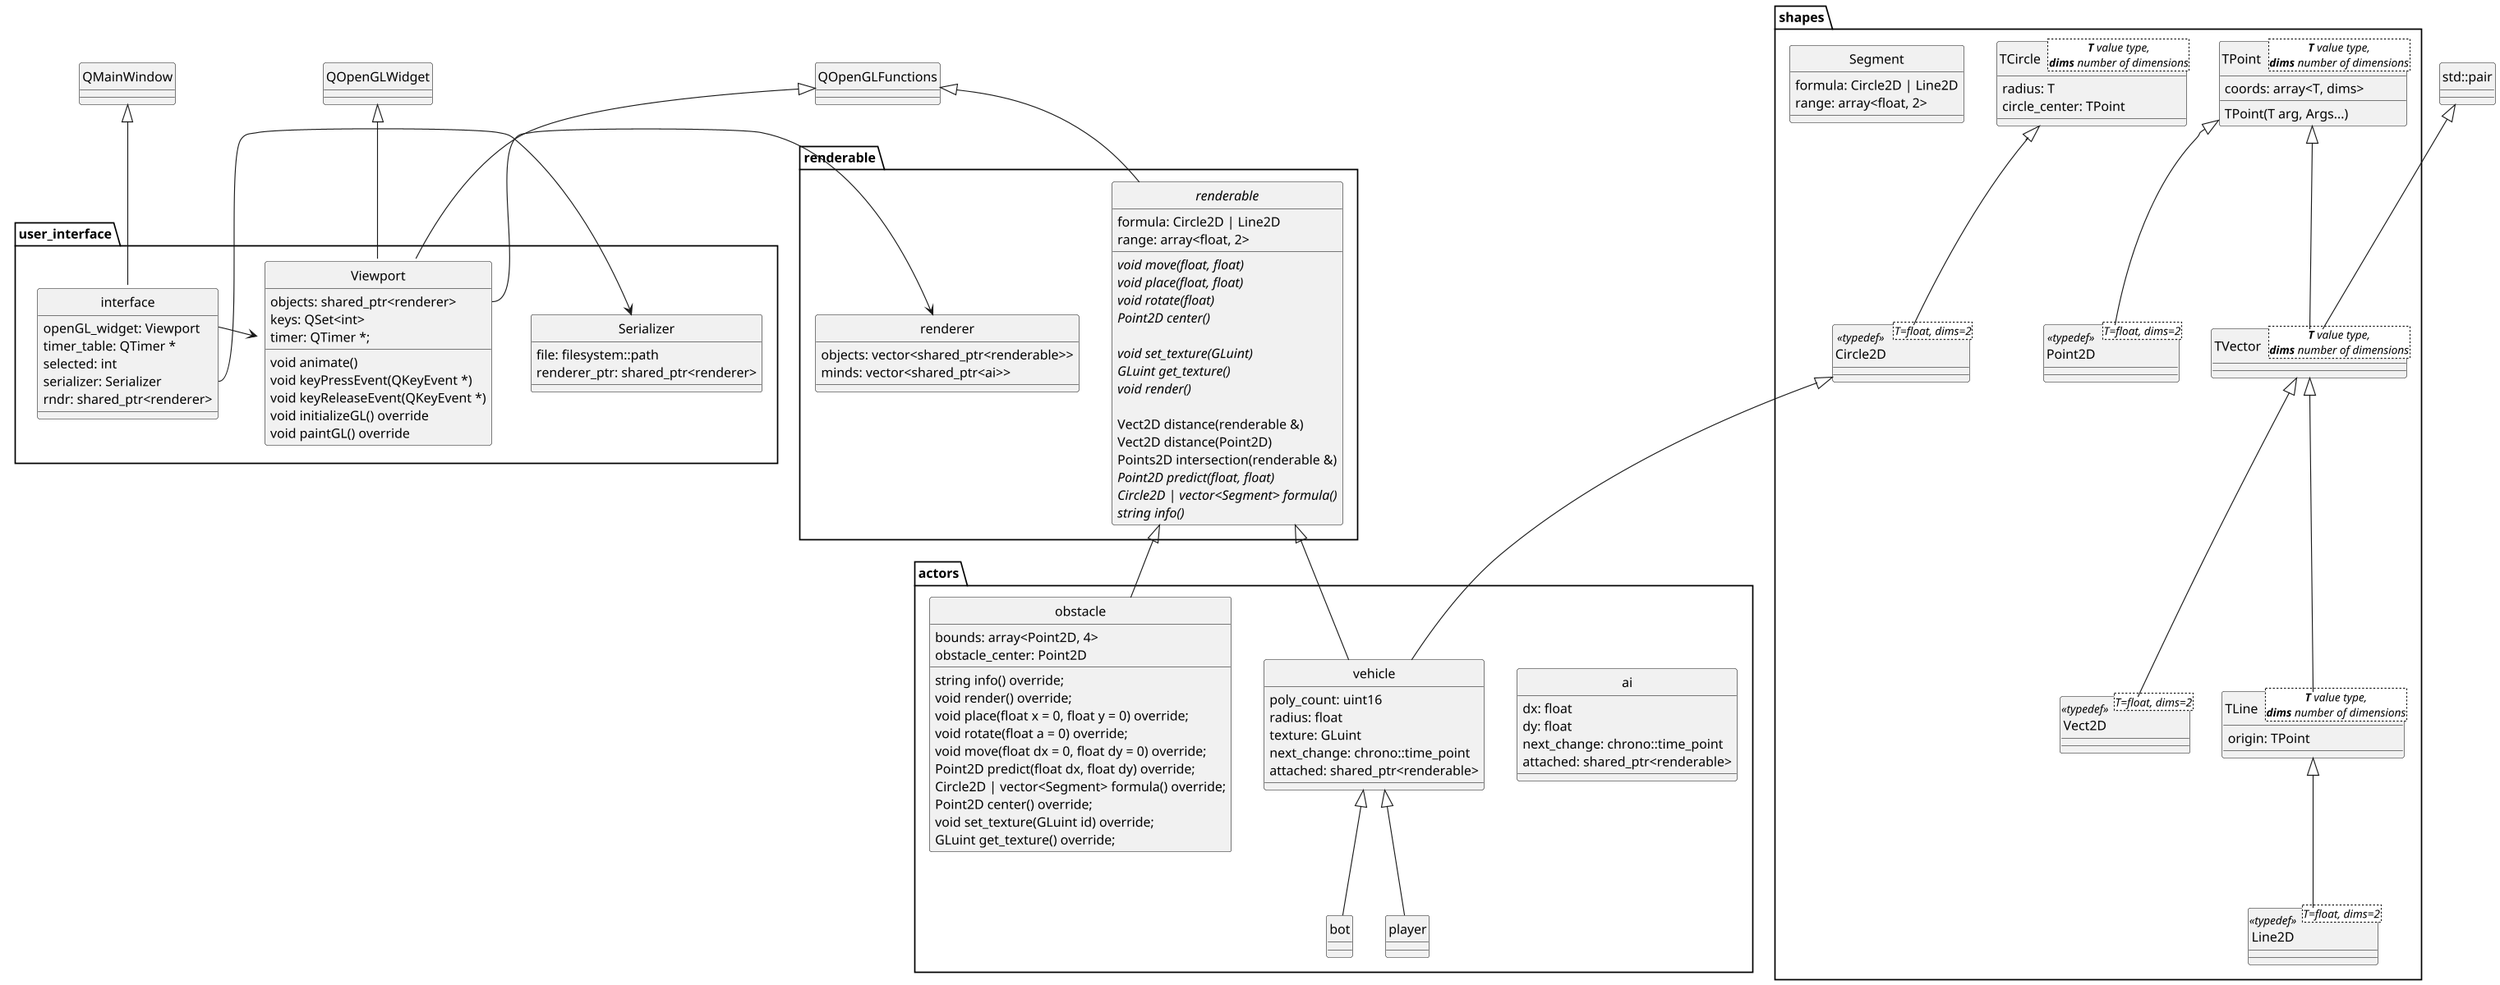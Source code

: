 
@startuml
skinparam Style strictuml
' left to right direction
scale 1200 height
class QOpenGLWidget
class QOpenGLFunctions

package shapes {

    class TPoint<**T** value type,\n**dims** number of dimensions> {
        coords: array<T, dims>
        TPoint(T arg, Args...)
    }

    class Point2D<T=float, dims=2>  <<typedef>> extends TPoint{}

    class TVector<**T** value type,\n**dims** number of dimensions> extends TPoint, .std::pair{

    }

    class Vect2D<T=float, dims=2>  <<typedef>> extends TVector{}

    class TCircle<**T** value type,\n**dims** number of dimensions> {
        radius: T
        circle_center: TPoint
    }

    class Circle2D<T=float, dims=2>  <<typedef>> extends TCircle{}

    class TLine<**T** value type,\n**dims** number of dimensions> extends TVector {
        origin: TPoint
    }

    class Line2D<T=float, dims=2>  <<typedef>> extends TLine{}

    class Segment {
        formula: Circle2D | Line2D
        range: array<float, 2>
    }
}

package renderable {
    class renderer {
        objects: vector<shared_ptr<renderable>>
        minds: vector<shared_ptr<ai>>
    }
    abstract class renderable extends .QOpenGLFunctions {
        formula: Circle2D | Line2D
        range: array<float, 2>

        {abstract} void move(float, float)
        {abstract} void place(float, float)
        {abstract} void rotate(float)
        {abstract} Point2D center()

        {abstract} void set_texture(GLuint)
        {abstract} GLuint get_texture()
        {abstract} void render()

        Vect2D distance(renderable &)
        Vect2D distance(Point2D)
        Points2D intersection(renderable &)
        {abstract} Point2D predict(float, float)
        {abstract} Circle2D | vector<Segment> formula()
        {abstract} string info()
    }
}

package actors {
    class ai {
        dx: float
        dy: float
        next_change: chrono::time_point
        attached: shared_ptr<renderable>
    }

    class vehicle extends renderable.renderable, shapes.Circle2D {
        poly_count: uint16
        radius: float
        texture: GLuint
        next_change: chrono::time_point
        attached: shared_ptr<renderable>
    }

    class obstacle extends renderable.renderable {
        bounds: array<Point2D, 4>
        obstacle_center: Point2D

        string info() override;
        void render() override;
        void place(float x = 0, float y = 0) override;
        void rotate(float a = 0) override;
        void move(float dx = 0, float dy = 0) override;
        Point2D predict(float dx, float dy) override;
        Circle2D | vector<Segment> formula() override;
        Point2D center() override;
        void set_texture(GLuint id) override;
        GLuint get_texture() override;
    }

    class player extends vehicle {
    }

    class bot extends vehicle {
    }
}

package user_interface {
    class Viewport extends .QOpenGLWidget, .QOpenGLFunctions {
        objects: shared_ptr<renderer>
        keys: QSet<int>
        timer: QTimer *;

        void animate()
        void keyPressEvent(QKeyEvent *)
        void keyReleaseEvent(QKeyEvent *)
        void initializeGL() override
        void paintGL() override
    }
    class interface extends .QMainWindow{
        openGL_widget: Viewport
        timer_table: QTimer *
        selected: int
        serializer: Serializer
        rndr: shared_ptr<renderer>
    }

    class Serializer {
        file: filesystem::path
        renderer_ptr: shared_ptr<renderer>
    }

    interface::openGL_widget -> Viewport
    interface::serializer -> Serializer
    Viewport::objects -> renderable.renderer
}

@enduml